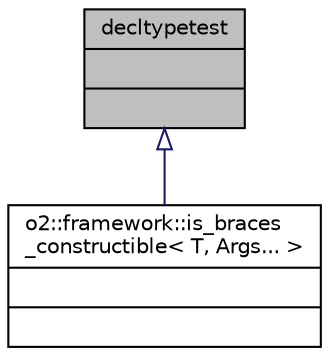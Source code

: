 digraph "decltypetest"
{
 // INTERACTIVE_SVG=YES
  bgcolor="transparent";
  edge [fontname="Helvetica",fontsize="10",labelfontname="Helvetica",labelfontsize="10"];
  node [fontname="Helvetica",fontsize="10",shape=record];
  Node1 [label="{decltypetest\n||}",height=0.2,width=0.4,color="black", fillcolor="grey75", style="filled", fontcolor="black"];
  Node1 -> Node2 [dir="back",color="midnightblue",fontsize="10",style="solid",arrowtail="onormal",fontname="Helvetica"];
  Node2 [label="{o2::framework::is_braces\l_constructible\< T, Args... \>\n||}",height=0.2,width=0.4,color="black",URL="$d3/db8/structo2_1_1framework_1_1is__braces__constructible.html"];
}
